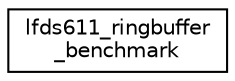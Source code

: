digraph "Graphical Class Hierarchy"
{
 // LATEX_PDF_SIZE
  edge [fontname="Helvetica",fontsize="10",labelfontname="Helvetica",labelfontsize="10"];
  node [fontname="Helvetica",fontsize="10",shape=record];
  rankdir="LR";
  Node0 [label="lfds611_ringbuffer\l_benchmark",height=0.2,width=0.4,color="black", fillcolor="white", style="filled",URL="$structlfds611__ringbuffer__benchmark.html",tooltip=" "];
}
